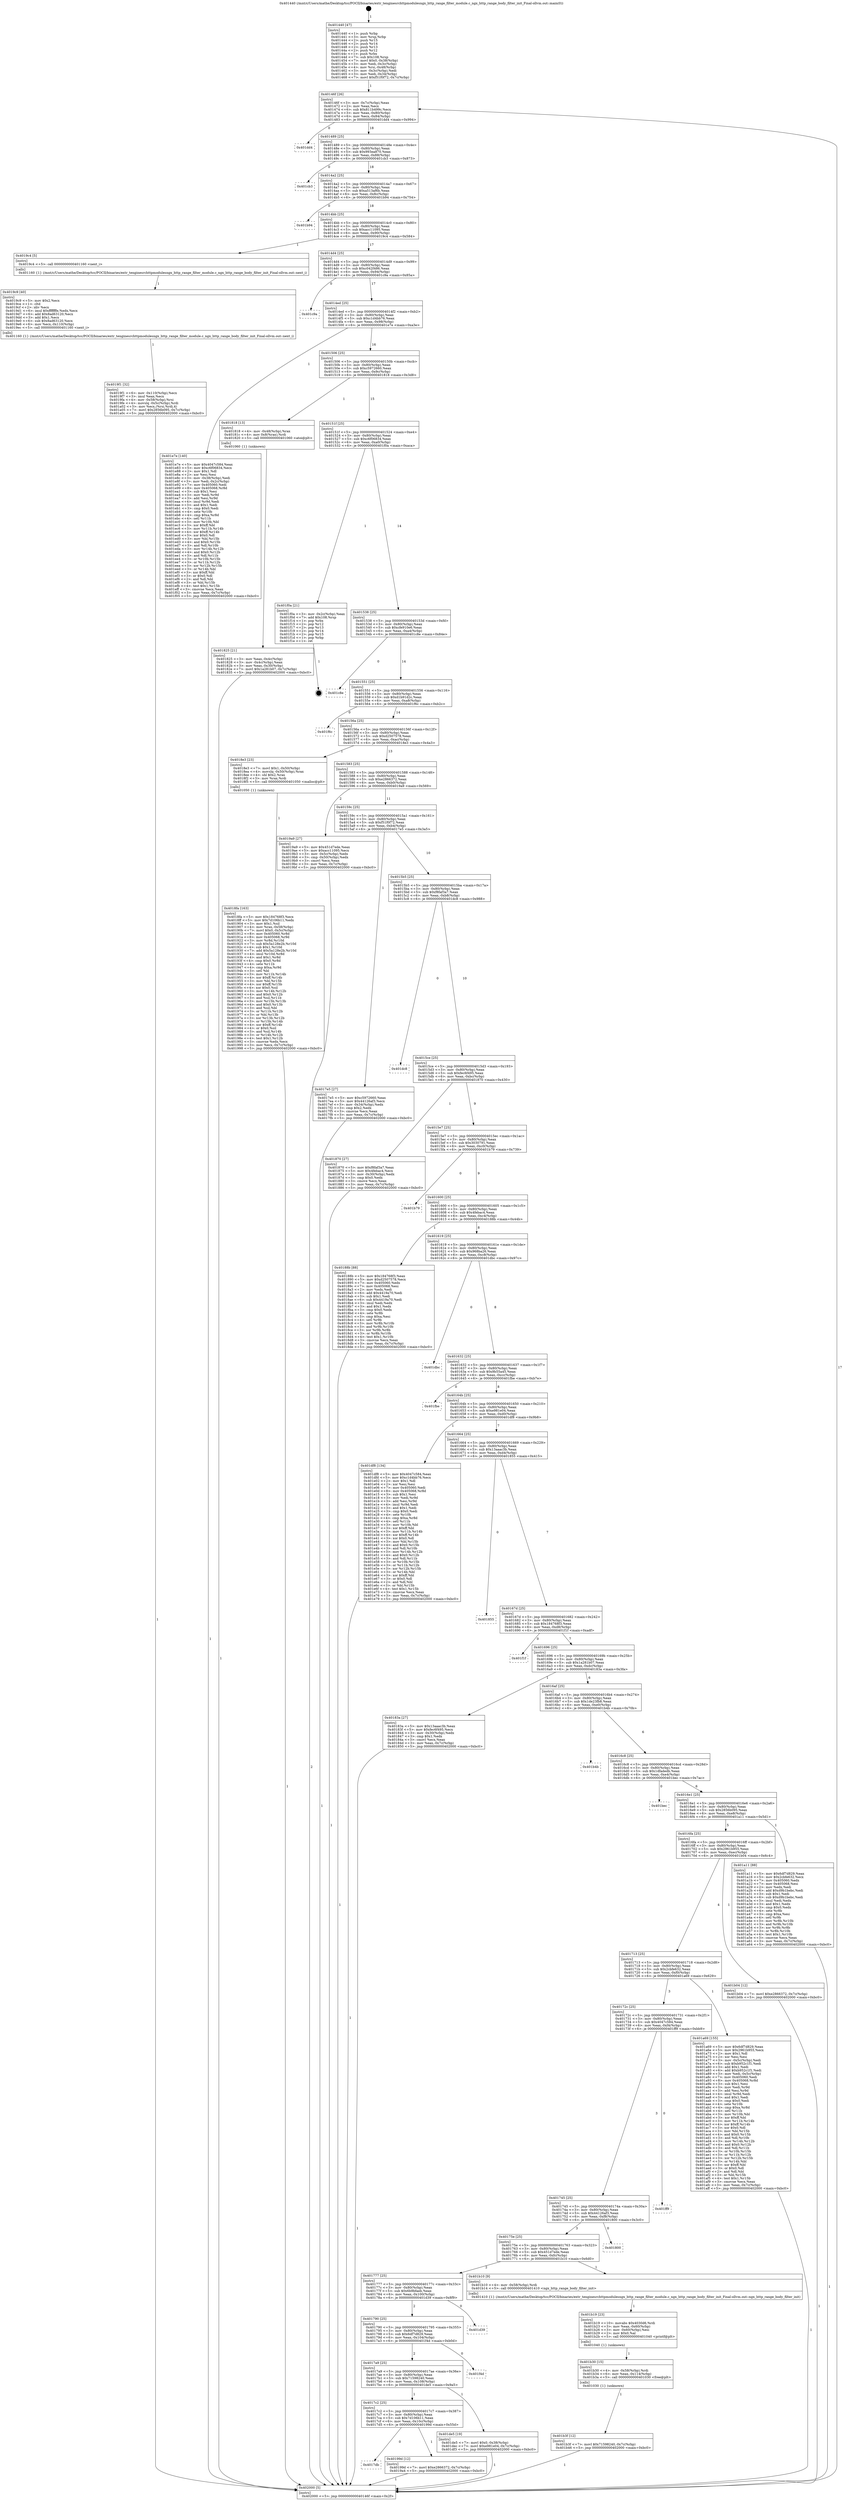digraph "0x401440" {
  label = "0x401440 (/mnt/c/Users/mathe/Desktop/tcc/POCII/binaries/extr_tenginesrchttpmodulesngx_http_range_filter_module.c_ngx_http_range_body_filter_init_Final-ollvm.out::main(0))"
  labelloc = "t"
  node[shape=record]

  Entry [label="",width=0.3,height=0.3,shape=circle,fillcolor=black,style=filled]
  "0x40146f" [label="{
     0x40146f [26]\l
     | [instrs]\l
     &nbsp;&nbsp;0x40146f \<+3\>: mov -0x7c(%rbp),%eax\l
     &nbsp;&nbsp;0x401472 \<+2\>: mov %eax,%ecx\l
     &nbsp;&nbsp;0x401474 \<+6\>: sub $0x811b499c,%ecx\l
     &nbsp;&nbsp;0x40147a \<+3\>: mov %eax,-0x80(%rbp)\l
     &nbsp;&nbsp;0x40147d \<+6\>: mov %ecx,-0x84(%rbp)\l
     &nbsp;&nbsp;0x401483 \<+6\>: je 0000000000401dd4 \<main+0x994\>\l
  }"]
  "0x401dd4" [label="{
     0x401dd4\l
  }", style=dashed]
  "0x401489" [label="{
     0x401489 [25]\l
     | [instrs]\l
     &nbsp;&nbsp;0x401489 \<+5\>: jmp 000000000040148e \<main+0x4e\>\l
     &nbsp;&nbsp;0x40148e \<+3\>: mov -0x80(%rbp),%eax\l
     &nbsp;&nbsp;0x401491 \<+5\>: sub $0x993ea870,%eax\l
     &nbsp;&nbsp;0x401496 \<+6\>: mov %eax,-0x88(%rbp)\l
     &nbsp;&nbsp;0x40149c \<+6\>: je 0000000000401cb3 \<main+0x873\>\l
  }"]
  Exit [label="",width=0.3,height=0.3,shape=circle,fillcolor=black,style=filled,peripheries=2]
  "0x401cb3" [label="{
     0x401cb3\l
  }", style=dashed]
  "0x4014a2" [label="{
     0x4014a2 [25]\l
     | [instrs]\l
     &nbsp;&nbsp;0x4014a2 \<+5\>: jmp 00000000004014a7 \<main+0x67\>\l
     &nbsp;&nbsp;0x4014a7 \<+3\>: mov -0x80(%rbp),%eax\l
     &nbsp;&nbsp;0x4014aa \<+5\>: sub $0xa513af6b,%eax\l
     &nbsp;&nbsp;0x4014af \<+6\>: mov %eax,-0x8c(%rbp)\l
     &nbsp;&nbsp;0x4014b5 \<+6\>: je 0000000000401b94 \<main+0x754\>\l
  }"]
  "0x401b3f" [label="{
     0x401b3f [12]\l
     | [instrs]\l
     &nbsp;&nbsp;0x401b3f \<+7\>: movl $0x71598240,-0x7c(%rbp)\l
     &nbsp;&nbsp;0x401b46 \<+5\>: jmp 0000000000402000 \<main+0xbc0\>\l
  }"]
  "0x401b94" [label="{
     0x401b94\l
  }", style=dashed]
  "0x4014bb" [label="{
     0x4014bb [25]\l
     | [instrs]\l
     &nbsp;&nbsp;0x4014bb \<+5\>: jmp 00000000004014c0 \<main+0x80\>\l
     &nbsp;&nbsp;0x4014c0 \<+3\>: mov -0x80(%rbp),%eax\l
     &nbsp;&nbsp;0x4014c3 \<+5\>: sub $0xacc11095,%eax\l
     &nbsp;&nbsp;0x4014c8 \<+6\>: mov %eax,-0x90(%rbp)\l
     &nbsp;&nbsp;0x4014ce \<+6\>: je 00000000004019c4 \<main+0x584\>\l
  }"]
  "0x401b30" [label="{
     0x401b30 [15]\l
     | [instrs]\l
     &nbsp;&nbsp;0x401b30 \<+4\>: mov -0x58(%rbp),%rdi\l
     &nbsp;&nbsp;0x401b34 \<+6\>: mov %eax,-0x114(%rbp)\l
     &nbsp;&nbsp;0x401b3a \<+5\>: call 0000000000401030 \<free@plt\>\l
     | [calls]\l
     &nbsp;&nbsp;0x401030 \{1\} (unknown)\l
  }"]
  "0x4019c4" [label="{
     0x4019c4 [5]\l
     | [instrs]\l
     &nbsp;&nbsp;0x4019c4 \<+5\>: call 0000000000401160 \<next_i\>\l
     | [calls]\l
     &nbsp;&nbsp;0x401160 \{1\} (/mnt/c/Users/mathe/Desktop/tcc/POCII/binaries/extr_tenginesrchttpmodulesngx_http_range_filter_module.c_ngx_http_range_body_filter_init_Final-ollvm.out::next_i)\l
  }"]
  "0x4014d4" [label="{
     0x4014d4 [25]\l
     | [instrs]\l
     &nbsp;&nbsp;0x4014d4 \<+5\>: jmp 00000000004014d9 \<main+0x99\>\l
     &nbsp;&nbsp;0x4014d9 \<+3\>: mov -0x80(%rbp),%eax\l
     &nbsp;&nbsp;0x4014dc \<+5\>: sub $0xc042f486,%eax\l
     &nbsp;&nbsp;0x4014e1 \<+6\>: mov %eax,-0x94(%rbp)\l
     &nbsp;&nbsp;0x4014e7 \<+6\>: je 0000000000401c9a \<main+0x85a\>\l
  }"]
  "0x401b19" [label="{
     0x401b19 [23]\l
     | [instrs]\l
     &nbsp;&nbsp;0x401b19 \<+10\>: movabs $0x4030d6,%rdi\l
     &nbsp;&nbsp;0x401b23 \<+3\>: mov %eax,-0x60(%rbp)\l
     &nbsp;&nbsp;0x401b26 \<+3\>: mov -0x60(%rbp),%esi\l
     &nbsp;&nbsp;0x401b29 \<+2\>: mov $0x0,%al\l
     &nbsp;&nbsp;0x401b2b \<+5\>: call 0000000000401040 \<printf@plt\>\l
     | [calls]\l
     &nbsp;&nbsp;0x401040 \{1\} (unknown)\l
  }"]
  "0x401c9a" [label="{
     0x401c9a\l
  }", style=dashed]
  "0x4014ed" [label="{
     0x4014ed [25]\l
     | [instrs]\l
     &nbsp;&nbsp;0x4014ed \<+5\>: jmp 00000000004014f2 \<main+0xb2\>\l
     &nbsp;&nbsp;0x4014f2 \<+3\>: mov -0x80(%rbp),%eax\l
     &nbsp;&nbsp;0x4014f5 \<+5\>: sub $0xc1d4bb76,%eax\l
     &nbsp;&nbsp;0x4014fa \<+6\>: mov %eax,-0x98(%rbp)\l
     &nbsp;&nbsp;0x401500 \<+6\>: je 0000000000401e7e \<main+0xa3e\>\l
  }"]
  "0x4019f1" [label="{
     0x4019f1 [32]\l
     | [instrs]\l
     &nbsp;&nbsp;0x4019f1 \<+6\>: mov -0x110(%rbp),%ecx\l
     &nbsp;&nbsp;0x4019f7 \<+3\>: imul %eax,%ecx\l
     &nbsp;&nbsp;0x4019fa \<+4\>: mov -0x58(%rbp),%rsi\l
     &nbsp;&nbsp;0x4019fe \<+4\>: movslq -0x5c(%rbp),%rdi\l
     &nbsp;&nbsp;0x401a02 \<+3\>: mov %ecx,(%rsi,%rdi,4)\l
     &nbsp;&nbsp;0x401a05 \<+7\>: movl $0x2856b095,-0x7c(%rbp)\l
     &nbsp;&nbsp;0x401a0c \<+5\>: jmp 0000000000402000 \<main+0xbc0\>\l
  }"]
  "0x401e7e" [label="{
     0x401e7e [140]\l
     | [instrs]\l
     &nbsp;&nbsp;0x401e7e \<+5\>: mov $0x4047c584,%eax\l
     &nbsp;&nbsp;0x401e83 \<+5\>: mov $0xc6f06834,%ecx\l
     &nbsp;&nbsp;0x401e88 \<+2\>: mov $0x1,%dl\l
     &nbsp;&nbsp;0x401e8a \<+2\>: xor %esi,%esi\l
     &nbsp;&nbsp;0x401e8c \<+3\>: mov -0x38(%rbp),%edi\l
     &nbsp;&nbsp;0x401e8f \<+3\>: mov %edi,-0x2c(%rbp)\l
     &nbsp;&nbsp;0x401e92 \<+7\>: mov 0x405060,%edi\l
     &nbsp;&nbsp;0x401e99 \<+8\>: mov 0x405068,%r8d\l
     &nbsp;&nbsp;0x401ea1 \<+3\>: sub $0x1,%esi\l
     &nbsp;&nbsp;0x401ea4 \<+3\>: mov %edi,%r9d\l
     &nbsp;&nbsp;0x401ea7 \<+3\>: add %esi,%r9d\l
     &nbsp;&nbsp;0x401eaa \<+4\>: imul %r9d,%edi\l
     &nbsp;&nbsp;0x401eae \<+3\>: and $0x1,%edi\l
     &nbsp;&nbsp;0x401eb1 \<+3\>: cmp $0x0,%edi\l
     &nbsp;&nbsp;0x401eb4 \<+4\>: sete %r10b\l
     &nbsp;&nbsp;0x401eb8 \<+4\>: cmp $0xa,%r8d\l
     &nbsp;&nbsp;0x401ebc \<+4\>: setl %r11b\l
     &nbsp;&nbsp;0x401ec0 \<+3\>: mov %r10b,%bl\l
     &nbsp;&nbsp;0x401ec3 \<+3\>: xor $0xff,%bl\l
     &nbsp;&nbsp;0x401ec6 \<+3\>: mov %r11b,%r14b\l
     &nbsp;&nbsp;0x401ec9 \<+4\>: xor $0xff,%r14b\l
     &nbsp;&nbsp;0x401ecd \<+3\>: xor $0x0,%dl\l
     &nbsp;&nbsp;0x401ed0 \<+3\>: mov %bl,%r15b\l
     &nbsp;&nbsp;0x401ed3 \<+4\>: and $0x0,%r15b\l
     &nbsp;&nbsp;0x401ed7 \<+3\>: and %dl,%r10b\l
     &nbsp;&nbsp;0x401eda \<+3\>: mov %r14b,%r12b\l
     &nbsp;&nbsp;0x401edd \<+4\>: and $0x0,%r12b\l
     &nbsp;&nbsp;0x401ee1 \<+3\>: and %dl,%r11b\l
     &nbsp;&nbsp;0x401ee4 \<+3\>: or %r10b,%r15b\l
     &nbsp;&nbsp;0x401ee7 \<+3\>: or %r11b,%r12b\l
     &nbsp;&nbsp;0x401eea \<+3\>: xor %r12b,%r15b\l
     &nbsp;&nbsp;0x401eed \<+3\>: or %r14b,%bl\l
     &nbsp;&nbsp;0x401ef0 \<+3\>: xor $0xff,%bl\l
     &nbsp;&nbsp;0x401ef3 \<+3\>: or $0x0,%dl\l
     &nbsp;&nbsp;0x401ef6 \<+2\>: and %dl,%bl\l
     &nbsp;&nbsp;0x401ef8 \<+3\>: or %bl,%r15b\l
     &nbsp;&nbsp;0x401efb \<+4\>: test $0x1,%r15b\l
     &nbsp;&nbsp;0x401eff \<+3\>: cmovne %ecx,%eax\l
     &nbsp;&nbsp;0x401f02 \<+3\>: mov %eax,-0x7c(%rbp)\l
     &nbsp;&nbsp;0x401f05 \<+5\>: jmp 0000000000402000 \<main+0xbc0\>\l
  }"]
  "0x401506" [label="{
     0x401506 [25]\l
     | [instrs]\l
     &nbsp;&nbsp;0x401506 \<+5\>: jmp 000000000040150b \<main+0xcb\>\l
     &nbsp;&nbsp;0x40150b \<+3\>: mov -0x80(%rbp),%eax\l
     &nbsp;&nbsp;0x40150e \<+5\>: sub $0xc5972660,%eax\l
     &nbsp;&nbsp;0x401513 \<+6\>: mov %eax,-0x9c(%rbp)\l
     &nbsp;&nbsp;0x401519 \<+6\>: je 0000000000401818 \<main+0x3d8\>\l
  }"]
  "0x4019c9" [label="{
     0x4019c9 [40]\l
     | [instrs]\l
     &nbsp;&nbsp;0x4019c9 \<+5\>: mov $0x2,%ecx\l
     &nbsp;&nbsp;0x4019ce \<+1\>: cltd\l
     &nbsp;&nbsp;0x4019cf \<+2\>: idiv %ecx\l
     &nbsp;&nbsp;0x4019d1 \<+6\>: imul $0xfffffffe,%edx,%ecx\l
     &nbsp;&nbsp;0x4019d7 \<+6\>: add $0x8ad63120,%ecx\l
     &nbsp;&nbsp;0x4019dd \<+3\>: add $0x1,%ecx\l
     &nbsp;&nbsp;0x4019e0 \<+6\>: sub $0x8ad63120,%ecx\l
     &nbsp;&nbsp;0x4019e6 \<+6\>: mov %ecx,-0x110(%rbp)\l
     &nbsp;&nbsp;0x4019ec \<+5\>: call 0000000000401160 \<next_i\>\l
     | [calls]\l
     &nbsp;&nbsp;0x401160 \{1\} (/mnt/c/Users/mathe/Desktop/tcc/POCII/binaries/extr_tenginesrchttpmodulesngx_http_range_filter_module.c_ngx_http_range_body_filter_init_Final-ollvm.out::next_i)\l
  }"]
  "0x401818" [label="{
     0x401818 [13]\l
     | [instrs]\l
     &nbsp;&nbsp;0x401818 \<+4\>: mov -0x48(%rbp),%rax\l
     &nbsp;&nbsp;0x40181c \<+4\>: mov 0x8(%rax),%rdi\l
     &nbsp;&nbsp;0x401820 \<+5\>: call 0000000000401060 \<atoi@plt\>\l
     | [calls]\l
     &nbsp;&nbsp;0x401060 \{1\} (unknown)\l
  }"]
  "0x40151f" [label="{
     0x40151f [25]\l
     | [instrs]\l
     &nbsp;&nbsp;0x40151f \<+5\>: jmp 0000000000401524 \<main+0xe4\>\l
     &nbsp;&nbsp;0x401524 \<+3\>: mov -0x80(%rbp),%eax\l
     &nbsp;&nbsp;0x401527 \<+5\>: sub $0xc6f06834,%eax\l
     &nbsp;&nbsp;0x40152c \<+6\>: mov %eax,-0xa0(%rbp)\l
     &nbsp;&nbsp;0x401532 \<+6\>: je 0000000000401f0a \<main+0xaca\>\l
  }"]
  "0x4017db" [label="{
     0x4017db\l
  }", style=dashed]
  "0x401f0a" [label="{
     0x401f0a [21]\l
     | [instrs]\l
     &nbsp;&nbsp;0x401f0a \<+3\>: mov -0x2c(%rbp),%eax\l
     &nbsp;&nbsp;0x401f0d \<+7\>: add $0x108,%rsp\l
     &nbsp;&nbsp;0x401f14 \<+1\>: pop %rbx\l
     &nbsp;&nbsp;0x401f15 \<+2\>: pop %r12\l
     &nbsp;&nbsp;0x401f17 \<+2\>: pop %r13\l
     &nbsp;&nbsp;0x401f19 \<+2\>: pop %r14\l
     &nbsp;&nbsp;0x401f1b \<+2\>: pop %r15\l
     &nbsp;&nbsp;0x401f1d \<+1\>: pop %rbp\l
     &nbsp;&nbsp;0x401f1e \<+1\>: ret\l
  }"]
  "0x401538" [label="{
     0x401538 [25]\l
     | [instrs]\l
     &nbsp;&nbsp;0x401538 \<+5\>: jmp 000000000040153d \<main+0xfd\>\l
     &nbsp;&nbsp;0x40153d \<+3\>: mov -0x80(%rbp),%eax\l
     &nbsp;&nbsp;0x401540 \<+5\>: sub $0xcfe910e6,%eax\l
     &nbsp;&nbsp;0x401545 \<+6\>: mov %eax,-0xa4(%rbp)\l
     &nbsp;&nbsp;0x40154b \<+6\>: je 0000000000401c8e \<main+0x84e\>\l
  }"]
  "0x40199d" [label="{
     0x40199d [12]\l
     | [instrs]\l
     &nbsp;&nbsp;0x40199d \<+7\>: movl $0xe2866372,-0x7c(%rbp)\l
     &nbsp;&nbsp;0x4019a4 \<+5\>: jmp 0000000000402000 \<main+0xbc0\>\l
  }"]
  "0x401c8e" [label="{
     0x401c8e\l
  }", style=dashed]
  "0x401551" [label="{
     0x401551 [25]\l
     | [instrs]\l
     &nbsp;&nbsp;0x401551 \<+5\>: jmp 0000000000401556 \<main+0x116\>\l
     &nbsp;&nbsp;0x401556 \<+3\>: mov -0x80(%rbp),%eax\l
     &nbsp;&nbsp;0x401559 \<+5\>: sub $0xd1b91d2c,%eax\l
     &nbsp;&nbsp;0x40155e \<+6\>: mov %eax,-0xa8(%rbp)\l
     &nbsp;&nbsp;0x401564 \<+6\>: je 0000000000401f6c \<main+0xb2c\>\l
  }"]
  "0x4017c2" [label="{
     0x4017c2 [25]\l
     | [instrs]\l
     &nbsp;&nbsp;0x4017c2 \<+5\>: jmp 00000000004017c7 \<main+0x387\>\l
     &nbsp;&nbsp;0x4017c7 \<+3\>: mov -0x80(%rbp),%eax\l
     &nbsp;&nbsp;0x4017ca \<+5\>: sub $0x7d106b11,%eax\l
     &nbsp;&nbsp;0x4017cf \<+6\>: mov %eax,-0x10c(%rbp)\l
     &nbsp;&nbsp;0x4017d5 \<+6\>: je 000000000040199d \<main+0x55d\>\l
  }"]
  "0x401f6c" [label="{
     0x401f6c\l
  }", style=dashed]
  "0x40156a" [label="{
     0x40156a [25]\l
     | [instrs]\l
     &nbsp;&nbsp;0x40156a \<+5\>: jmp 000000000040156f \<main+0x12f\>\l
     &nbsp;&nbsp;0x40156f \<+3\>: mov -0x80(%rbp),%eax\l
     &nbsp;&nbsp;0x401572 \<+5\>: sub $0xd2507578,%eax\l
     &nbsp;&nbsp;0x401577 \<+6\>: mov %eax,-0xac(%rbp)\l
     &nbsp;&nbsp;0x40157d \<+6\>: je 00000000004018e3 \<main+0x4a3\>\l
  }"]
  "0x401de5" [label="{
     0x401de5 [19]\l
     | [instrs]\l
     &nbsp;&nbsp;0x401de5 \<+7\>: movl $0x0,-0x38(%rbp)\l
     &nbsp;&nbsp;0x401dec \<+7\>: movl $0xe981e04,-0x7c(%rbp)\l
     &nbsp;&nbsp;0x401df3 \<+5\>: jmp 0000000000402000 \<main+0xbc0\>\l
  }"]
  "0x4018e3" [label="{
     0x4018e3 [23]\l
     | [instrs]\l
     &nbsp;&nbsp;0x4018e3 \<+7\>: movl $0x1,-0x50(%rbp)\l
     &nbsp;&nbsp;0x4018ea \<+4\>: movslq -0x50(%rbp),%rax\l
     &nbsp;&nbsp;0x4018ee \<+4\>: shl $0x2,%rax\l
     &nbsp;&nbsp;0x4018f2 \<+3\>: mov %rax,%rdi\l
     &nbsp;&nbsp;0x4018f5 \<+5\>: call 0000000000401050 \<malloc@plt\>\l
     | [calls]\l
     &nbsp;&nbsp;0x401050 \{1\} (unknown)\l
  }"]
  "0x401583" [label="{
     0x401583 [25]\l
     | [instrs]\l
     &nbsp;&nbsp;0x401583 \<+5\>: jmp 0000000000401588 \<main+0x148\>\l
     &nbsp;&nbsp;0x401588 \<+3\>: mov -0x80(%rbp),%eax\l
     &nbsp;&nbsp;0x40158b \<+5\>: sub $0xe2866372,%eax\l
     &nbsp;&nbsp;0x401590 \<+6\>: mov %eax,-0xb0(%rbp)\l
     &nbsp;&nbsp;0x401596 \<+6\>: je 00000000004019a9 \<main+0x569\>\l
  }"]
  "0x4017a9" [label="{
     0x4017a9 [25]\l
     | [instrs]\l
     &nbsp;&nbsp;0x4017a9 \<+5\>: jmp 00000000004017ae \<main+0x36e\>\l
     &nbsp;&nbsp;0x4017ae \<+3\>: mov -0x80(%rbp),%eax\l
     &nbsp;&nbsp;0x4017b1 \<+5\>: sub $0x71598240,%eax\l
     &nbsp;&nbsp;0x4017b6 \<+6\>: mov %eax,-0x108(%rbp)\l
     &nbsp;&nbsp;0x4017bc \<+6\>: je 0000000000401de5 \<main+0x9a5\>\l
  }"]
  "0x4019a9" [label="{
     0x4019a9 [27]\l
     | [instrs]\l
     &nbsp;&nbsp;0x4019a9 \<+5\>: mov $0x451d7ede,%eax\l
     &nbsp;&nbsp;0x4019ae \<+5\>: mov $0xacc11095,%ecx\l
     &nbsp;&nbsp;0x4019b3 \<+3\>: mov -0x5c(%rbp),%edx\l
     &nbsp;&nbsp;0x4019b6 \<+3\>: cmp -0x50(%rbp),%edx\l
     &nbsp;&nbsp;0x4019b9 \<+3\>: cmovl %ecx,%eax\l
     &nbsp;&nbsp;0x4019bc \<+3\>: mov %eax,-0x7c(%rbp)\l
     &nbsp;&nbsp;0x4019bf \<+5\>: jmp 0000000000402000 \<main+0xbc0\>\l
  }"]
  "0x40159c" [label="{
     0x40159c [25]\l
     | [instrs]\l
     &nbsp;&nbsp;0x40159c \<+5\>: jmp 00000000004015a1 \<main+0x161\>\l
     &nbsp;&nbsp;0x4015a1 \<+3\>: mov -0x80(%rbp),%eax\l
     &nbsp;&nbsp;0x4015a4 \<+5\>: sub $0xf51f0f72,%eax\l
     &nbsp;&nbsp;0x4015a9 \<+6\>: mov %eax,-0xb4(%rbp)\l
     &nbsp;&nbsp;0x4015af \<+6\>: je 00000000004017e5 \<main+0x3a5\>\l
  }"]
  "0x401f4d" [label="{
     0x401f4d\l
  }", style=dashed]
  "0x4017e5" [label="{
     0x4017e5 [27]\l
     | [instrs]\l
     &nbsp;&nbsp;0x4017e5 \<+5\>: mov $0xc5972660,%eax\l
     &nbsp;&nbsp;0x4017ea \<+5\>: mov $0x44126af3,%ecx\l
     &nbsp;&nbsp;0x4017ef \<+3\>: mov -0x34(%rbp),%edx\l
     &nbsp;&nbsp;0x4017f2 \<+3\>: cmp $0x2,%edx\l
     &nbsp;&nbsp;0x4017f5 \<+3\>: cmovne %ecx,%eax\l
     &nbsp;&nbsp;0x4017f8 \<+3\>: mov %eax,-0x7c(%rbp)\l
     &nbsp;&nbsp;0x4017fb \<+5\>: jmp 0000000000402000 \<main+0xbc0\>\l
  }"]
  "0x4015b5" [label="{
     0x4015b5 [25]\l
     | [instrs]\l
     &nbsp;&nbsp;0x4015b5 \<+5\>: jmp 00000000004015ba \<main+0x17a\>\l
     &nbsp;&nbsp;0x4015ba \<+3\>: mov -0x80(%rbp),%eax\l
     &nbsp;&nbsp;0x4015bd \<+5\>: sub $0xf8faf3a7,%eax\l
     &nbsp;&nbsp;0x4015c2 \<+6\>: mov %eax,-0xb8(%rbp)\l
     &nbsp;&nbsp;0x4015c8 \<+6\>: je 0000000000401dc8 \<main+0x988\>\l
  }"]
  "0x402000" [label="{
     0x402000 [5]\l
     | [instrs]\l
     &nbsp;&nbsp;0x402000 \<+5\>: jmp 000000000040146f \<main+0x2f\>\l
  }"]
  "0x401440" [label="{
     0x401440 [47]\l
     | [instrs]\l
     &nbsp;&nbsp;0x401440 \<+1\>: push %rbp\l
     &nbsp;&nbsp;0x401441 \<+3\>: mov %rsp,%rbp\l
     &nbsp;&nbsp;0x401444 \<+2\>: push %r15\l
     &nbsp;&nbsp;0x401446 \<+2\>: push %r14\l
     &nbsp;&nbsp;0x401448 \<+2\>: push %r13\l
     &nbsp;&nbsp;0x40144a \<+2\>: push %r12\l
     &nbsp;&nbsp;0x40144c \<+1\>: push %rbx\l
     &nbsp;&nbsp;0x40144d \<+7\>: sub $0x108,%rsp\l
     &nbsp;&nbsp;0x401454 \<+7\>: movl $0x0,-0x38(%rbp)\l
     &nbsp;&nbsp;0x40145b \<+3\>: mov %edi,-0x3c(%rbp)\l
     &nbsp;&nbsp;0x40145e \<+4\>: mov %rsi,-0x48(%rbp)\l
     &nbsp;&nbsp;0x401462 \<+3\>: mov -0x3c(%rbp),%edi\l
     &nbsp;&nbsp;0x401465 \<+3\>: mov %edi,-0x34(%rbp)\l
     &nbsp;&nbsp;0x401468 \<+7\>: movl $0xf51f0f72,-0x7c(%rbp)\l
  }"]
  "0x401825" [label="{
     0x401825 [21]\l
     | [instrs]\l
     &nbsp;&nbsp;0x401825 \<+3\>: mov %eax,-0x4c(%rbp)\l
     &nbsp;&nbsp;0x401828 \<+3\>: mov -0x4c(%rbp),%eax\l
     &nbsp;&nbsp;0x40182b \<+3\>: mov %eax,-0x30(%rbp)\l
     &nbsp;&nbsp;0x40182e \<+7\>: movl $0x1a281b07,-0x7c(%rbp)\l
     &nbsp;&nbsp;0x401835 \<+5\>: jmp 0000000000402000 \<main+0xbc0\>\l
  }"]
  "0x401790" [label="{
     0x401790 [25]\l
     | [instrs]\l
     &nbsp;&nbsp;0x401790 \<+5\>: jmp 0000000000401795 \<main+0x355\>\l
     &nbsp;&nbsp;0x401795 \<+3\>: mov -0x80(%rbp),%eax\l
     &nbsp;&nbsp;0x401798 \<+5\>: sub $0x6df7d829,%eax\l
     &nbsp;&nbsp;0x40179d \<+6\>: mov %eax,-0x104(%rbp)\l
     &nbsp;&nbsp;0x4017a3 \<+6\>: je 0000000000401f4d \<main+0xb0d\>\l
  }"]
  "0x401dc8" [label="{
     0x401dc8\l
  }", style=dashed]
  "0x4015ce" [label="{
     0x4015ce [25]\l
     | [instrs]\l
     &nbsp;&nbsp;0x4015ce \<+5\>: jmp 00000000004015d3 \<main+0x193\>\l
     &nbsp;&nbsp;0x4015d3 \<+3\>: mov -0x80(%rbp),%eax\l
     &nbsp;&nbsp;0x4015d6 \<+5\>: sub $0xfec6f495,%eax\l
     &nbsp;&nbsp;0x4015db \<+6\>: mov %eax,-0xbc(%rbp)\l
     &nbsp;&nbsp;0x4015e1 \<+6\>: je 0000000000401870 \<main+0x430\>\l
  }"]
  "0x401d39" [label="{
     0x401d39\l
  }", style=dashed]
  "0x401870" [label="{
     0x401870 [27]\l
     | [instrs]\l
     &nbsp;&nbsp;0x401870 \<+5\>: mov $0xf8faf3a7,%eax\l
     &nbsp;&nbsp;0x401875 \<+5\>: mov $0x4febac4,%ecx\l
     &nbsp;&nbsp;0x40187a \<+3\>: mov -0x30(%rbp),%edx\l
     &nbsp;&nbsp;0x40187d \<+3\>: cmp $0x0,%edx\l
     &nbsp;&nbsp;0x401880 \<+3\>: cmove %ecx,%eax\l
     &nbsp;&nbsp;0x401883 \<+3\>: mov %eax,-0x7c(%rbp)\l
     &nbsp;&nbsp;0x401886 \<+5\>: jmp 0000000000402000 \<main+0xbc0\>\l
  }"]
  "0x4015e7" [label="{
     0x4015e7 [25]\l
     | [instrs]\l
     &nbsp;&nbsp;0x4015e7 \<+5\>: jmp 00000000004015ec \<main+0x1ac\>\l
     &nbsp;&nbsp;0x4015ec \<+3\>: mov -0x80(%rbp),%eax\l
     &nbsp;&nbsp;0x4015ef \<+5\>: sub $0x3030791,%eax\l
     &nbsp;&nbsp;0x4015f4 \<+6\>: mov %eax,-0xc0(%rbp)\l
     &nbsp;&nbsp;0x4015fa \<+6\>: je 0000000000401b79 \<main+0x739\>\l
  }"]
  "0x401777" [label="{
     0x401777 [25]\l
     | [instrs]\l
     &nbsp;&nbsp;0x401777 \<+5\>: jmp 000000000040177c \<main+0x33c\>\l
     &nbsp;&nbsp;0x40177c \<+3\>: mov -0x80(%rbp),%eax\l
     &nbsp;&nbsp;0x40177f \<+5\>: sub $0x6b9bfaeb,%eax\l
     &nbsp;&nbsp;0x401784 \<+6\>: mov %eax,-0x100(%rbp)\l
     &nbsp;&nbsp;0x40178a \<+6\>: je 0000000000401d39 \<main+0x8f9\>\l
  }"]
  "0x401b79" [label="{
     0x401b79\l
  }", style=dashed]
  "0x401600" [label="{
     0x401600 [25]\l
     | [instrs]\l
     &nbsp;&nbsp;0x401600 \<+5\>: jmp 0000000000401605 \<main+0x1c5\>\l
     &nbsp;&nbsp;0x401605 \<+3\>: mov -0x80(%rbp),%eax\l
     &nbsp;&nbsp;0x401608 \<+5\>: sub $0x4febac4,%eax\l
     &nbsp;&nbsp;0x40160d \<+6\>: mov %eax,-0xc4(%rbp)\l
     &nbsp;&nbsp;0x401613 \<+6\>: je 000000000040188b \<main+0x44b\>\l
  }"]
  "0x401b10" [label="{
     0x401b10 [9]\l
     | [instrs]\l
     &nbsp;&nbsp;0x401b10 \<+4\>: mov -0x58(%rbp),%rdi\l
     &nbsp;&nbsp;0x401b14 \<+5\>: call 0000000000401410 \<ngx_http_range_body_filter_init\>\l
     | [calls]\l
     &nbsp;&nbsp;0x401410 \{1\} (/mnt/c/Users/mathe/Desktop/tcc/POCII/binaries/extr_tenginesrchttpmodulesngx_http_range_filter_module.c_ngx_http_range_body_filter_init_Final-ollvm.out::ngx_http_range_body_filter_init)\l
  }"]
  "0x40188b" [label="{
     0x40188b [88]\l
     | [instrs]\l
     &nbsp;&nbsp;0x40188b \<+5\>: mov $0x184768f3,%eax\l
     &nbsp;&nbsp;0x401890 \<+5\>: mov $0xd2507578,%ecx\l
     &nbsp;&nbsp;0x401895 \<+7\>: mov 0x405060,%edx\l
     &nbsp;&nbsp;0x40189c \<+7\>: mov 0x405068,%esi\l
     &nbsp;&nbsp;0x4018a3 \<+2\>: mov %edx,%edi\l
     &nbsp;&nbsp;0x4018a5 \<+6\>: add $0x4419a70,%edi\l
     &nbsp;&nbsp;0x4018ab \<+3\>: sub $0x1,%edi\l
     &nbsp;&nbsp;0x4018ae \<+6\>: sub $0x4419a70,%edi\l
     &nbsp;&nbsp;0x4018b4 \<+3\>: imul %edi,%edx\l
     &nbsp;&nbsp;0x4018b7 \<+3\>: and $0x1,%edx\l
     &nbsp;&nbsp;0x4018ba \<+3\>: cmp $0x0,%edx\l
     &nbsp;&nbsp;0x4018bd \<+4\>: sete %r8b\l
     &nbsp;&nbsp;0x4018c1 \<+3\>: cmp $0xa,%esi\l
     &nbsp;&nbsp;0x4018c4 \<+4\>: setl %r9b\l
     &nbsp;&nbsp;0x4018c8 \<+3\>: mov %r8b,%r10b\l
     &nbsp;&nbsp;0x4018cb \<+3\>: and %r9b,%r10b\l
     &nbsp;&nbsp;0x4018ce \<+3\>: xor %r9b,%r8b\l
     &nbsp;&nbsp;0x4018d1 \<+3\>: or %r8b,%r10b\l
     &nbsp;&nbsp;0x4018d4 \<+4\>: test $0x1,%r10b\l
     &nbsp;&nbsp;0x4018d8 \<+3\>: cmovne %ecx,%eax\l
     &nbsp;&nbsp;0x4018db \<+3\>: mov %eax,-0x7c(%rbp)\l
     &nbsp;&nbsp;0x4018de \<+5\>: jmp 0000000000402000 \<main+0xbc0\>\l
  }"]
  "0x401619" [label="{
     0x401619 [25]\l
     | [instrs]\l
     &nbsp;&nbsp;0x401619 \<+5\>: jmp 000000000040161e \<main+0x1de\>\l
     &nbsp;&nbsp;0x40161e \<+3\>: mov -0x80(%rbp),%eax\l
     &nbsp;&nbsp;0x401621 \<+5\>: sub $0x968ba26,%eax\l
     &nbsp;&nbsp;0x401626 \<+6\>: mov %eax,-0xc8(%rbp)\l
     &nbsp;&nbsp;0x40162c \<+6\>: je 0000000000401dbc \<main+0x97c\>\l
  }"]
  "0x40175e" [label="{
     0x40175e [25]\l
     | [instrs]\l
     &nbsp;&nbsp;0x40175e \<+5\>: jmp 0000000000401763 \<main+0x323\>\l
     &nbsp;&nbsp;0x401763 \<+3\>: mov -0x80(%rbp),%eax\l
     &nbsp;&nbsp;0x401766 \<+5\>: sub $0x451d7ede,%eax\l
     &nbsp;&nbsp;0x40176b \<+6\>: mov %eax,-0xfc(%rbp)\l
     &nbsp;&nbsp;0x401771 \<+6\>: je 0000000000401b10 \<main+0x6d0\>\l
  }"]
  "0x401dbc" [label="{
     0x401dbc\l
  }", style=dashed]
  "0x401632" [label="{
     0x401632 [25]\l
     | [instrs]\l
     &nbsp;&nbsp;0x401632 \<+5\>: jmp 0000000000401637 \<main+0x1f7\>\l
     &nbsp;&nbsp;0x401637 \<+3\>: mov -0x80(%rbp),%eax\l
     &nbsp;&nbsp;0x40163a \<+5\>: sub $0x9b55a45,%eax\l
     &nbsp;&nbsp;0x40163f \<+6\>: mov %eax,-0xcc(%rbp)\l
     &nbsp;&nbsp;0x401645 \<+6\>: je 0000000000401fbe \<main+0xb7e\>\l
  }"]
  "0x401800" [label="{
     0x401800\l
  }", style=dashed]
  "0x401fbe" [label="{
     0x401fbe\l
  }", style=dashed]
  "0x40164b" [label="{
     0x40164b [25]\l
     | [instrs]\l
     &nbsp;&nbsp;0x40164b \<+5\>: jmp 0000000000401650 \<main+0x210\>\l
     &nbsp;&nbsp;0x401650 \<+3\>: mov -0x80(%rbp),%eax\l
     &nbsp;&nbsp;0x401653 \<+5\>: sub $0xe981e04,%eax\l
     &nbsp;&nbsp;0x401658 \<+6\>: mov %eax,-0xd0(%rbp)\l
     &nbsp;&nbsp;0x40165e \<+6\>: je 0000000000401df8 \<main+0x9b8\>\l
  }"]
  "0x401745" [label="{
     0x401745 [25]\l
     | [instrs]\l
     &nbsp;&nbsp;0x401745 \<+5\>: jmp 000000000040174a \<main+0x30a\>\l
     &nbsp;&nbsp;0x40174a \<+3\>: mov -0x80(%rbp),%eax\l
     &nbsp;&nbsp;0x40174d \<+5\>: sub $0x44126af3,%eax\l
     &nbsp;&nbsp;0x401752 \<+6\>: mov %eax,-0xf8(%rbp)\l
     &nbsp;&nbsp;0x401758 \<+6\>: je 0000000000401800 \<main+0x3c0\>\l
  }"]
  "0x401df8" [label="{
     0x401df8 [134]\l
     | [instrs]\l
     &nbsp;&nbsp;0x401df8 \<+5\>: mov $0x4047c584,%eax\l
     &nbsp;&nbsp;0x401dfd \<+5\>: mov $0xc1d4bb76,%ecx\l
     &nbsp;&nbsp;0x401e02 \<+2\>: mov $0x1,%dl\l
     &nbsp;&nbsp;0x401e04 \<+2\>: xor %esi,%esi\l
     &nbsp;&nbsp;0x401e06 \<+7\>: mov 0x405060,%edi\l
     &nbsp;&nbsp;0x401e0d \<+8\>: mov 0x405068,%r8d\l
     &nbsp;&nbsp;0x401e15 \<+3\>: sub $0x1,%esi\l
     &nbsp;&nbsp;0x401e18 \<+3\>: mov %edi,%r9d\l
     &nbsp;&nbsp;0x401e1b \<+3\>: add %esi,%r9d\l
     &nbsp;&nbsp;0x401e1e \<+4\>: imul %r9d,%edi\l
     &nbsp;&nbsp;0x401e22 \<+3\>: and $0x1,%edi\l
     &nbsp;&nbsp;0x401e25 \<+3\>: cmp $0x0,%edi\l
     &nbsp;&nbsp;0x401e28 \<+4\>: sete %r10b\l
     &nbsp;&nbsp;0x401e2c \<+4\>: cmp $0xa,%r8d\l
     &nbsp;&nbsp;0x401e30 \<+4\>: setl %r11b\l
     &nbsp;&nbsp;0x401e34 \<+3\>: mov %r10b,%bl\l
     &nbsp;&nbsp;0x401e37 \<+3\>: xor $0xff,%bl\l
     &nbsp;&nbsp;0x401e3a \<+3\>: mov %r11b,%r14b\l
     &nbsp;&nbsp;0x401e3d \<+4\>: xor $0xff,%r14b\l
     &nbsp;&nbsp;0x401e41 \<+3\>: xor $0x0,%dl\l
     &nbsp;&nbsp;0x401e44 \<+3\>: mov %bl,%r15b\l
     &nbsp;&nbsp;0x401e47 \<+4\>: and $0x0,%r15b\l
     &nbsp;&nbsp;0x401e4b \<+3\>: and %dl,%r10b\l
     &nbsp;&nbsp;0x401e4e \<+3\>: mov %r14b,%r12b\l
     &nbsp;&nbsp;0x401e51 \<+4\>: and $0x0,%r12b\l
     &nbsp;&nbsp;0x401e55 \<+3\>: and %dl,%r11b\l
     &nbsp;&nbsp;0x401e58 \<+3\>: or %r10b,%r15b\l
     &nbsp;&nbsp;0x401e5b \<+3\>: or %r11b,%r12b\l
     &nbsp;&nbsp;0x401e5e \<+3\>: xor %r12b,%r15b\l
     &nbsp;&nbsp;0x401e61 \<+3\>: or %r14b,%bl\l
     &nbsp;&nbsp;0x401e64 \<+3\>: xor $0xff,%bl\l
     &nbsp;&nbsp;0x401e67 \<+3\>: or $0x0,%dl\l
     &nbsp;&nbsp;0x401e6a \<+2\>: and %dl,%bl\l
     &nbsp;&nbsp;0x401e6c \<+3\>: or %bl,%r15b\l
     &nbsp;&nbsp;0x401e6f \<+4\>: test $0x1,%r15b\l
     &nbsp;&nbsp;0x401e73 \<+3\>: cmovne %ecx,%eax\l
     &nbsp;&nbsp;0x401e76 \<+3\>: mov %eax,-0x7c(%rbp)\l
     &nbsp;&nbsp;0x401e79 \<+5\>: jmp 0000000000402000 \<main+0xbc0\>\l
  }"]
  "0x401664" [label="{
     0x401664 [25]\l
     | [instrs]\l
     &nbsp;&nbsp;0x401664 \<+5\>: jmp 0000000000401669 \<main+0x229\>\l
     &nbsp;&nbsp;0x401669 \<+3\>: mov -0x80(%rbp),%eax\l
     &nbsp;&nbsp;0x40166c \<+5\>: sub $0x13aaac3b,%eax\l
     &nbsp;&nbsp;0x401671 \<+6\>: mov %eax,-0xd4(%rbp)\l
     &nbsp;&nbsp;0x401677 \<+6\>: je 0000000000401855 \<main+0x415\>\l
  }"]
  "0x401ff9" [label="{
     0x401ff9\l
  }", style=dashed]
  "0x401855" [label="{
     0x401855\l
  }", style=dashed]
  "0x40167d" [label="{
     0x40167d [25]\l
     | [instrs]\l
     &nbsp;&nbsp;0x40167d \<+5\>: jmp 0000000000401682 \<main+0x242\>\l
     &nbsp;&nbsp;0x401682 \<+3\>: mov -0x80(%rbp),%eax\l
     &nbsp;&nbsp;0x401685 \<+5\>: sub $0x184768f3,%eax\l
     &nbsp;&nbsp;0x40168a \<+6\>: mov %eax,-0xd8(%rbp)\l
     &nbsp;&nbsp;0x401690 \<+6\>: je 0000000000401f1f \<main+0xadf\>\l
  }"]
  "0x40172c" [label="{
     0x40172c [25]\l
     | [instrs]\l
     &nbsp;&nbsp;0x40172c \<+5\>: jmp 0000000000401731 \<main+0x2f1\>\l
     &nbsp;&nbsp;0x401731 \<+3\>: mov -0x80(%rbp),%eax\l
     &nbsp;&nbsp;0x401734 \<+5\>: sub $0x4047c584,%eax\l
     &nbsp;&nbsp;0x401739 \<+6\>: mov %eax,-0xf4(%rbp)\l
     &nbsp;&nbsp;0x40173f \<+6\>: je 0000000000401ff9 \<main+0xbb9\>\l
  }"]
  "0x401f1f" [label="{
     0x401f1f\l
  }", style=dashed]
  "0x401696" [label="{
     0x401696 [25]\l
     | [instrs]\l
     &nbsp;&nbsp;0x401696 \<+5\>: jmp 000000000040169b \<main+0x25b\>\l
     &nbsp;&nbsp;0x40169b \<+3\>: mov -0x80(%rbp),%eax\l
     &nbsp;&nbsp;0x40169e \<+5\>: sub $0x1a281b07,%eax\l
     &nbsp;&nbsp;0x4016a3 \<+6\>: mov %eax,-0xdc(%rbp)\l
     &nbsp;&nbsp;0x4016a9 \<+6\>: je 000000000040183a \<main+0x3fa\>\l
  }"]
  "0x401a69" [label="{
     0x401a69 [155]\l
     | [instrs]\l
     &nbsp;&nbsp;0x401a69 \<+5\>: mov $0x6df7d829,%eax\l
     &nbsp;&nbsp;0x401a6e \<+5\>: mov $0x2961b955,%ecx\l
     &nbsp;&nbsp;0x401a73 \<+2\>: mov $0x1,%dl\l
     &nbsp;&nbsp;0x401a75 \<+2\>: xor %esi,%esi\l
     &nbsp;&nbsp;0x401a77 \<+3\>: mov -0x5c(%rbp),%edi\l
     &nbsp;&nbsp;0x401a7a \<+6\>: sub $0xb952c1f1,%edi\l
     &nbsp;&nbsp;0x401a80 \<+3\>: add $0x1,%edi\l
     &nbsp;&nbsp;0x401a83 \<+6\>: add $0xb952c1f1,%edi\l
     &nbsp;&nbsp;0x401a89 \<+3\>: mov %edi,-0x5c(%rbp)\l
     &nbsp;&nbsp;0x401a8c \<+7\>: mov 0x405060,%edi\l
     &nbsp;&nbsp;0x401a93 \<+8\>: mov 0x405068,%r8d\l
     &nbsp;&nbsp;0x401a9b \<+3\>: sub $0x1,%esi\l
     &nbsp;&nbsp;0x401a9e \<+3\>: mov %edi,%r9d\l
     &nbsp;&nbsp;0x401aa1 \<+3\>: add %esi,%r9d\l
     &nbsp;&nbsp;0x401aa4 \<+4\>: imul %r9d,%edi\l
     &nbsp;&nbsp;0x401aa8 \<+3\>: and $0x1,%edi\l
     &nbsp;&nbsp;0x401aab \<+3\>: cmp $0x0,%edi\l
     &nbsp;&nbsp;0x401aae \<+4\>: sete %r10b\l
     &nbsp;&nbsp;0x401ab2 \<+4\>: cmp $0xa,%r8d\l
     &nbsp;&nbsp;0x401ab6 \<+4\>: setl %r11b\l
     &nbsp;&nbsp;0x401aba \<+3\>: mov %r10b,%bl\l
     &nbsp;&nbsp;0x401abd \<+3\>: xor $0xff,%bl\l
     &nbsp;&nbsp;0x401ac0 \<+3\>: mov %r11b,%r14b\l
     &nbsp;&nbsp;0x401ac3 \<+4\>: xor $0xff,%r14b\l
     &nbsp;&nbsp;0x401ac7 \<+3\>: xor $0x0,%dl\l
     &nbsp;&nbsp;0x401aca \<+3\>: mov %bl,%r15b\l
     &nbsp;&nbsp;0x401acd \<+4\>: and $0x0,%r15b\l
     &nbsp;&nbsp;0x401ad1 \<+3\>: and %dl,%r10b\l
     &nbsp;&nbsp;0x401ad4 \<+3\>: mov %r14b,%r12b\l
     &nbsp;&nbsp;0x401ad7 \<+4\>: and $0x0,%r12b\l
     &nbsp;&nbsp;0x401adb \<+3\>: and %dl,%r11b\l
     &nbsp;&nbsp;0x401ade \<+3\>: or %r10b,%r15b\l
     &nbsp;&nbsp;0x401ae1 \<+3\>: or %r11b,%r12b\l
     &nbsp;&nbsp;0x401ae4 \<+3\>: xor %r12b,%r15b\l
     &nbsp;&nbsp;0x401ae7 \<+3\>: or %r14b,%bl\l
     &nbsp;&nbsp;0x401aea \<+3\>: xor $0xff,%bl\l
     &nbsp;&nbsp;0x401aed \<+3\>: or $0x0,%dl\l
     &nbsp;&nbsp;0x401af0 \<+2\>: and %dl,%bl\l
     &nbsp;&nbsp;0x401af2 \<+3\>: or %bl,%r15b\l
     &nbsp;&nbsp;0x401af5 \<+4\>: test $0x1,%r15b\l
     &nbsp;&nbsp;0x401af9 \<+3\>: cmovne %ecx,%eax\l
     &nbsp;&nbsp;0x401afc \<+3\>: mov %eax,-0x7c(%rbp)\l
     &nbsp;&nbsp;0x401aff \<+5\>: jmp 0000000000402000 \<main+0xbc0\>\l
  }"]
  "0x40183a" [label="{
     0x40183a [27]\l
     | [instrs]\l
     &nbsp;&nbsp;0x40183a \<+5\>: mov $0x13aaac3b,%eax\l
     &nbsp;&nbsp;0x40183f \<+5\>: mov $0xfec6f495,%ecx\l
     &nbsp;&nbsp;0x401844 \<+3\>: mov -0x30(%rbp),%edx\l
     &nbsp;&nbsp;0x401847 \<+3\>: cmp $0x1,%edx\l
     &nbsp;&nbsp;0x40184a \<+3\>: cmovl %ecx,%eax\l
     &nbsp;&nbsp;0x40184d \<+3\>: mov %eax,-0x7c(%rbp)\l
     &nbsp;&nbsp;0x401850 \<+5\>: jmp 0000000000402000 \<main+0xbc0\>\l
  }"]
  "0x4016af" [label="{
     0x4016af [25]\l
     | [instrs]\l
     &nbsp;&nbsp;0x4016af \<+5\>: jmp 00000000004016b4 \<main+0x274\>\l
     &nbsp;&nbsp;0x4016b4 \<+3\>: mov -0x80(%rbp),%eax\l
     &nbsp;&nbsp;0x4016b7 \<+5\>: sub $0x1de23fb8,%eax\l
     &nbsp;&nbsp;0x4016bc \<+6\>: mov %eax,-0xe0(%rbp)\l
     &nbsp;&nbsp;0x4016c2 \<+6\>: je 0000000000401b4b \<main+0x70b\>\l
  }"]
  "0x4018fa" [label="{
     0x4018fa [163]\l
     | [instrs]\l
     &nbsp;&nbsp;0x4018fa \<+5\>: mov $0x184768f3,%ecx\l
     &nbsp;&nbsp;0x4018ff \<+5\>: mov $0x7d106b11,%edx\l
     &nbsp;&nbsp;0x401904 \<+3\>: mov $0x1,%sil\l
     &nbsp;&nbsp;0x401907 \<+4\>: mov %rax,-0x58(%rbp)\l
     &nbsp;&nbsp;0x40190b \<+7\>: movl $0x0,-0x5c(%rbp)\l
     &nbsp;&nbsp;0x401912 \<+8\>: mov 0x405060,%r8d\l
     &nbsp;&nbsp;0x40191a \<+8\>: mov 0x405068,%r9d\l
     &nbsp;&nbsp;0x401922 \<+3\>: mov %r8d,%r10d\l
     &nbsp;&nbsp;0x401925 \<+7\>: sub $0x5a128e2b,%r10d\l
     &nbsp;&nbsp;0x40192c \<+4\>: sub $0x1,%r10d\l
     &nbsp;&nbsp;0x401930 \<+7\>: add $0x5a128e2b,%r10d\l
     &nbsp;&nbsp;0x401937 \<+4\>: imul %r10d,%r8d\l
     &nbsp;&nbsp;0x40193b \<+4\>: and $0x1,%r8d\l
     &nbsp;&nbsp;0x40193f \<+4\>: cmp $0x0,%r8d\l
     &nbsp;&nbsp;0x401943 \<+4\>: sete %r11b\l
     &nbsp;&nbsp;0x401947 \<+4\>: cmp $0xa,%r9d\l
     &nbsp;&nbsp;0x40194b \<+3\>: setl %bl\l
     &nbsp;&nbsp;0x40194e \<+3\>: mov %r11b,%r14b\l
     &nbsp;&nbsp;0x401951 \<+4\>: xor $0xff,%r14b\l
     &nbsp;&nbsp;0x401955 \<+3\>: mov %bl,%r15b\l
     &nbsp;&nbsp;0x401958 \<+4\>: xor $0xff,%r15b\l
     &nbsp;&nbsp;0x40195c \<+4\>: xor $0x0,%sil\l
     &nbsp;&nbsp;0x401960 \<+3\>: mov %r14b,%r12b\l
     &nbsp;&nbsp;0x401963 \<+4\>: and $0x0,%r12b\l
     &nbsp;&nbsp;0x401967 \<+3\>: and %sil,%r11b\l
     &nbsp;&nbsp;0x40196a \<+3\>: mov %r15b,%r13b\l
     &nbsp;&nbsp;0x40196d \<+4\>: and $0x0,%r13b\l
     &nbsp;&nbsp;0x401971 \<+3\>: and %sil,%bl\l
     &nbsp;&nbsp;0x401974 \<+3\>: or %r11b,%r12b\l
     &nbsp;&nbsp;0x401977 \<+3\>: or %bl,%r13b\l
     &nbsp;&nbsp;0x40197a \<+3\>: xor %r13b,%r12b\l
     &nbsp;&nbsp;0x40197d \<+3\>: or %r15b,%r14b\l
     &nbsp;&nbsp;0x401980 \<+4\>: xor $0xff,%r14b\l
     &nbsp;&nbsp;0x401984 \<+4\>: or $0x0,%sil\l
     &nbsp;&nbsp;0x401988 \<+3\>: and %sil,%r14b\l
     &nbsp;&nbsp;0x40198b \<+3\>: or %r14b,%r12b\l
     &nbsp;&nbsp;0x40198e \<+4\>: test $0x1,%r12b\l
     &nbsp;&nbsp;0x401992 \<+3\>: cmovne %edx,%ecx\l
     &nbsp;&nbsp;0x401995 \<+3\>: mov %ecx,-0x7c(%rbp)\l
     &nbsp;&nbsp;0x401998 \<+5\>: jmp 0000000000402000 \<main+0xbc0\>\l
  }"]
  "0x401713" [label="{
     0x401713 [25]\l
     | [instrs]\l
     &nbsp;&nbsp;0x401713 \<+5\>: jmp 0000000000401718 \<main+0x2d8\>\l
     &nbsp;&nbsp;0x401718 \<+3\>: mov -0x80(%rbp),%eax\l
     &nbsp;&nbsp;0x40171b \<+5\>: sub $0x2cbfe632,%eax\l
     &nbsp;&nbsp;0x401720 \<+6\>: mov %eax,-0xf0(%rbp)\l
     &nbsp;&nbsp;0x401726 \<+6\>: je 0000000000401a69 \<main+0x629\>\l
  }"]
  "0x401b4b" [label="{
     0x401b4b\l
  }", style=dashed]
  "0x4016c8" [label="{
     0x4016c8 [25]\l
     | [instrs]\l
     &nbsp;&nbsp;0x4016c8 \<+5\>: jmp 00000000004016cd \<main+0x28d\>\l
     &nbsp;&nbsp;0x4016cd \<+3\>: mov -0x80(%rbp),%eax\l
     &nbsp;&nbsp;0x4016d0 \<+5\>: sub $0x1dfadedb,%eax\l
     &nbsp;&nbsp;0x4016d5 \<+6\>: mov %eax,-0xe4(%rbp)\l
     &nbsp;&nbsp;0x4016db \<+6\>: je 0000000000401bec \<main+0x7ac\>\l
  }"]
  "0x401b04" [label="{
     0x401b04 [12]\l
     | [instrs]\l
     &nbsp;&nbsp;0x401b04 \<+7\>: movl $0xe2866372,-0x7c(%rbp)\l
     &nbsp;&nbsp;0x401b0b \<+5\>: jmp 0000000000402000 \<main+0xbc0\>\l
  }"]
  "0x401bec" [label="{
     0x401bec\l
  }", style=dashed]
  "0x4016e1" [label="{
     0x4016e1 [25]\l
     | [instrs]\l
     &nbsp;&nbsp;0x4016e1 \<+5\>: jmp 00000000004016e6 \<main+0x2a6\>\l
     &nbsp;&nbsp;0x4016e6 \<+3\>: mov -0x80(%rbp),%eax\l
     &nbsp;&nbsp;0x4016e9 \<+5\>: sub $0x2856b095,%eax\l
     &nbsp;&nbsp;0x4016ee \<+6\>: mov %eax,-0xe8(%rbp)\l
     &nbsp;&nbsp;0x4016f4 \<+6\>: je 0000000000401a11 \<main+0x5d1\>\l
  }"]
  "0x4016fa" [label="{
     0x4016fa [25]\l
     | [instrs]\l
     &nbsp;&nbsp;0x4016fa \<+5\>: jmp 00000000004016ff \<main+0x2bf\>\l
     &nbsp;&nbsp;0x4016ff \<+3\>: mov -0x80(%rbp),%eax\l
     &nbsp;&nbsp;0x401702 \<+5\>: sub $0x2961b955,%eax\l
     &nbsp;&nbsp;0x401707 \<+6\>: mov %eax,-0xec(%rbp)\l
     &nbsp;&nbsp;0x40170d \<+6\>: je 0000000000401b04 \<main+0x6c4\>\l
  }"]
  "0x401a11" [label="{
     0x401a11 [88]\l
     | [instrs]\l
     &nbsp;&nbsp;0x401a11 \<+5\>: mov $0x6df7d829,%eax\l
     &nbsp;&nbsp;0x401a16 \<+5\>: mov $0x2cbfe632,%ecx\l
     &nbsp;&nbsp;0x401a1b \<+7\>: mov 0x405060,%edx\l
     &nbsp;&nbsp;0x401a22 \<+7\>: mov 0x405068,%esi\l
     &nbsp;&nbsp;0x401a29 \<+2\>: mov %edx,%edi\l
     &nbsp;&nbsp;0x401a2b \<+6\>: add $0xd9b1bebc,%edi\l
     &nbsp;&nbsp;0x401a31 \<+3\>: sub $0x1,%edi\l
     &nbsp;&nbsp;0x401a34 \<+6\>: sub $0xd9b1bebc,%edi\l
     &nbsp;&nbsp;0x401a3a \<+3\>: imul %edi,%edx\l
     &nbsp;&nbsp;0x401a3d \<+3\>: and $0x1,%edx\l
     &nbsp;&nbsp;0x401a40 \<+3\>: cmp $0x0,%edx\l
     &nbsp;&nbsp;0x401a43 \<+4\>: sete %r8b\l
     &nbsp;&nbsp;0x401a47 \<+3\>: cmp $0xa,%esi\l
     &nbsp;&nbsp;0x401a4a \<+4\>: setl %r9b\l
     &nbsp;&nbsp;0x401a4e \<+3\>: mov %r8b,%r10b\l
     &nbsp;&nbsp;0x401a51 \<+3\>: and %r9b,%r10b\l
     &nbsp;&nbsp;0x401a54 \<+3\>: xor %r9b,%r8b\l
     &nbsp;&nbsp;0x401a57 \<+3\>: or %r8b,%r10b\l
     &nbsp;&nbsp;0x401a5a \<+4\>: test $0x1,%r10b\l
     &nbsp;&nbsp;0x401a5e \<+3\>: cmovne %ecx,%eax\l
     &nbsp;&nbsp;0x401a61 \<+3\>: mov %eax,-0x7c(%rbp)\l
     &nbsp;&nbsp;0x401a64 \<+5\>: jmp 0000000000402000 \<main+0xbc0\>\l
  }"]
  Entry -> "0x401440" [label=" 1"]
  "0x40146f" -> "0x401dd4" [label=" 0"]
  "0x40146f" -> "0x401489" [label=" 18"]
  "0x401f0a" -> Exit [label=" 1"]
  "0x401489" -> "0x401cb3" [label=" 0"]
  "0x401489" -> "0x4014a2" [label=" 18"]
  "0x401e7e" -> "0x402000" [label=" 1"]
  "0x4014a2" -> "0x401b94" [label=" 0"]
  "0x4014a2" -> "0x4014bb" [label=" 18"]
  "0x401df8" -> "0x402000" [label=" 1"]
  "0x4014bb" -> "0x4019c4" [label=" 1"]
  "0x4014bb" -> "0x4014d4" [label=" 17"]
  "0x401de5" -> "0x402000" [label=" 1"]
  "0x4014d4" -> "0x401c9a" [label=" 0"]
  "0x4014d4" -> "0x4014ed" [label=" 17"]
  "0x401b3f" -> "0x402000" [label=" 1"]
  "0x4014ed" -> "0x401e7e" [label=" 1"]
  "0x4014ed" -> "0x401506" [label=" 16"]
  "0x401b30" -> "0x401b3f" [label=" 1"]
  "0x401506" -> "0x401818" [label=" 1"]
  "0x401506" -> "0x40151f" [label=" 15"]
  "0x401b19" -> "0x401b30" [label=" 1"]
  "0x40151f" -> "0x401f0a" [label=" 1"]
  "0x40151f" -> "0x401538" [label=" 14"]
  "0x401b10" -> "0x401b19" [label=" 1"]
  "0x401538" -> "0x401c8e" [label=" 0"]
  "0x401538" -> "0x401551" [label=" 14"]
  "0x401b04" -> "0x402000" [label=" 1"]
  "0x401551" -> "0x401f6c" [label=" 0"]
  "0x401551" -> "0x40156a" [label=" 14"]
  "0x401a11" -> "0x402000" [label=" 1"]
  "0x40156a" -> "0x4018e3" [label=" 1"]
  "0x40156a" -> "0x401583" [label=" 13"]
  "0x4019f1" -> "0x402000" [label=" 1"]
  "0x401583" -> "0x4019a9" [label=" 2"]
  "0x401583" -> "0x40159c" [label=" 11"]
  "0x4019c4" -> "0x4019c9" [label=" 1"]
  "0x40159c" -> "0x4017e5" [label=" 1"]
  "0x40159c" -> "0x4015b5" [label=" 10"]
  "0x4017e5" -> "0x402000" [label=" 1"]
  "0x401440" -> "0x40146f" [label=" 1"]
  "0x402000" -> "0x40146f" [label=" 17"]
  "0x401818" -> "0x401825" [label=" 1"]
  "0x401825" -> "0x402000" [label=" 1"]
  "0x4019a9" -> "0x402000" [label=" 2"]
  "0x4015b5" -> "0x401dc8" [label=" 0"]
  "0x4015b5" -> "0x4015ce" [label=" 10"]
  "0x4017c2" -> "0x4017db" [label=" 0"]
  "0x4015ce" -> "0x401870" [label=" 1"]
  "0x4015ce" -> "0x4015e7" [label=" 9"]
  "0x4017c2" -> "0x40199d" [label=" 1"]
  "0x4015e7" -> "0x401b79" [label=" 0"]
  "0x4015e7" -> "0x401600" [label=" 9"]
  "0x4017a9" -> "0x4017c2" [label=" 1"]
  "0x401600" -> "0x40188b" [label=" 1"]
  "0x401600" -> "0x401619" [label=" 8"]
  "0x4017a9" -> "0x401de5" [label=" 1"]
  "0x401619" -> "0x401dbc" [label=" 0"]
  "0x401619" -> "0x401632" [label=" 8"]
  "0x401790" -> "0x4017a9" [label=" 2"]
  "0x401632" -> "0x401fbe" [label=" 0"]
  "0x401632" -> "0x40164b" [label=" 8"]
  "0x401790" -> "0x401f4d" [label=" 0"]
  "0x40164b" -> "0x401df8" [label=" 1"]
  "0x40164b" -> "0x401664" [label=" 7"]
  "0x401777" -> "0x401790" [label=" 2"]
  "0x401664" -> "0x401855" [label=" 0"]
  "0x401664" -> "0x40167d" [label=" 7"]
  "0x401777" -> "0x401d39" [label=" 0"]
  "0x40167d" -> "0x401f1f" [label=" 0"]
  "0x40167d" -> "0x401696" [label=" 7"]
  "0x40175e" -> "0x401777" [label=" 2"]
  "0x401696" -> "0x40183a" [label=" 1"]
  "0x401696" -> "0x4016af" [label=" 6"]
  "0x40183a" -> "0x402000" [label=" 1"]
  "0x401870" -> "0x402000" [label=" 1"]
  "0x40188b" -> "0x402000" [label=" 1"]
  "0x4018e3" -> "0x4018fa" [label=" 1"]
  "0x4018fa" -> "0x402000" [label=" 1"]
  "0x40175e" -> "0x401b10" [label=" 1"]
  "0x4016af" -> "0x401b4b" [label=" 0"]
  "0x4016af" -> "0x4016c8" [label=" 6"]
  "0x401745" -> "0x40175e" [label=" 3"]
  "0x4016c8" -> "0x401bec" [label=" 0"]
  "0x4016c8" -> "0x4016e1" [label=" 6"]
  "0x401745" -> "0x401800" [label=" 0"]
  "0x4016e1" -> "0x401a11" [label=" 1"]
  "0x4016e1" -> "0x4016fa" [label=" 5"]
  "0x40199d" -> "0x402000" [label=" 1"]
  "0x4016fa" -> "0x401b04" [label=" 1"]
  "0x4016fa" -> "0x401713" [label=" 4"]
  "0x4019c9" -> "0x4019f1" [label=" 1"]
  "0x401713" -> "0x401a69" [label=" 1"]
  "0x401713" -> "0x40172c" [label=" 3"]
  "0x401a69" -> "0x402000" [label=" 1"]
  "0x40172c" -> "0x401ff9" [label=" 0"]
  "0x40172c" -> "0x401745" [label=" 3"]
}
